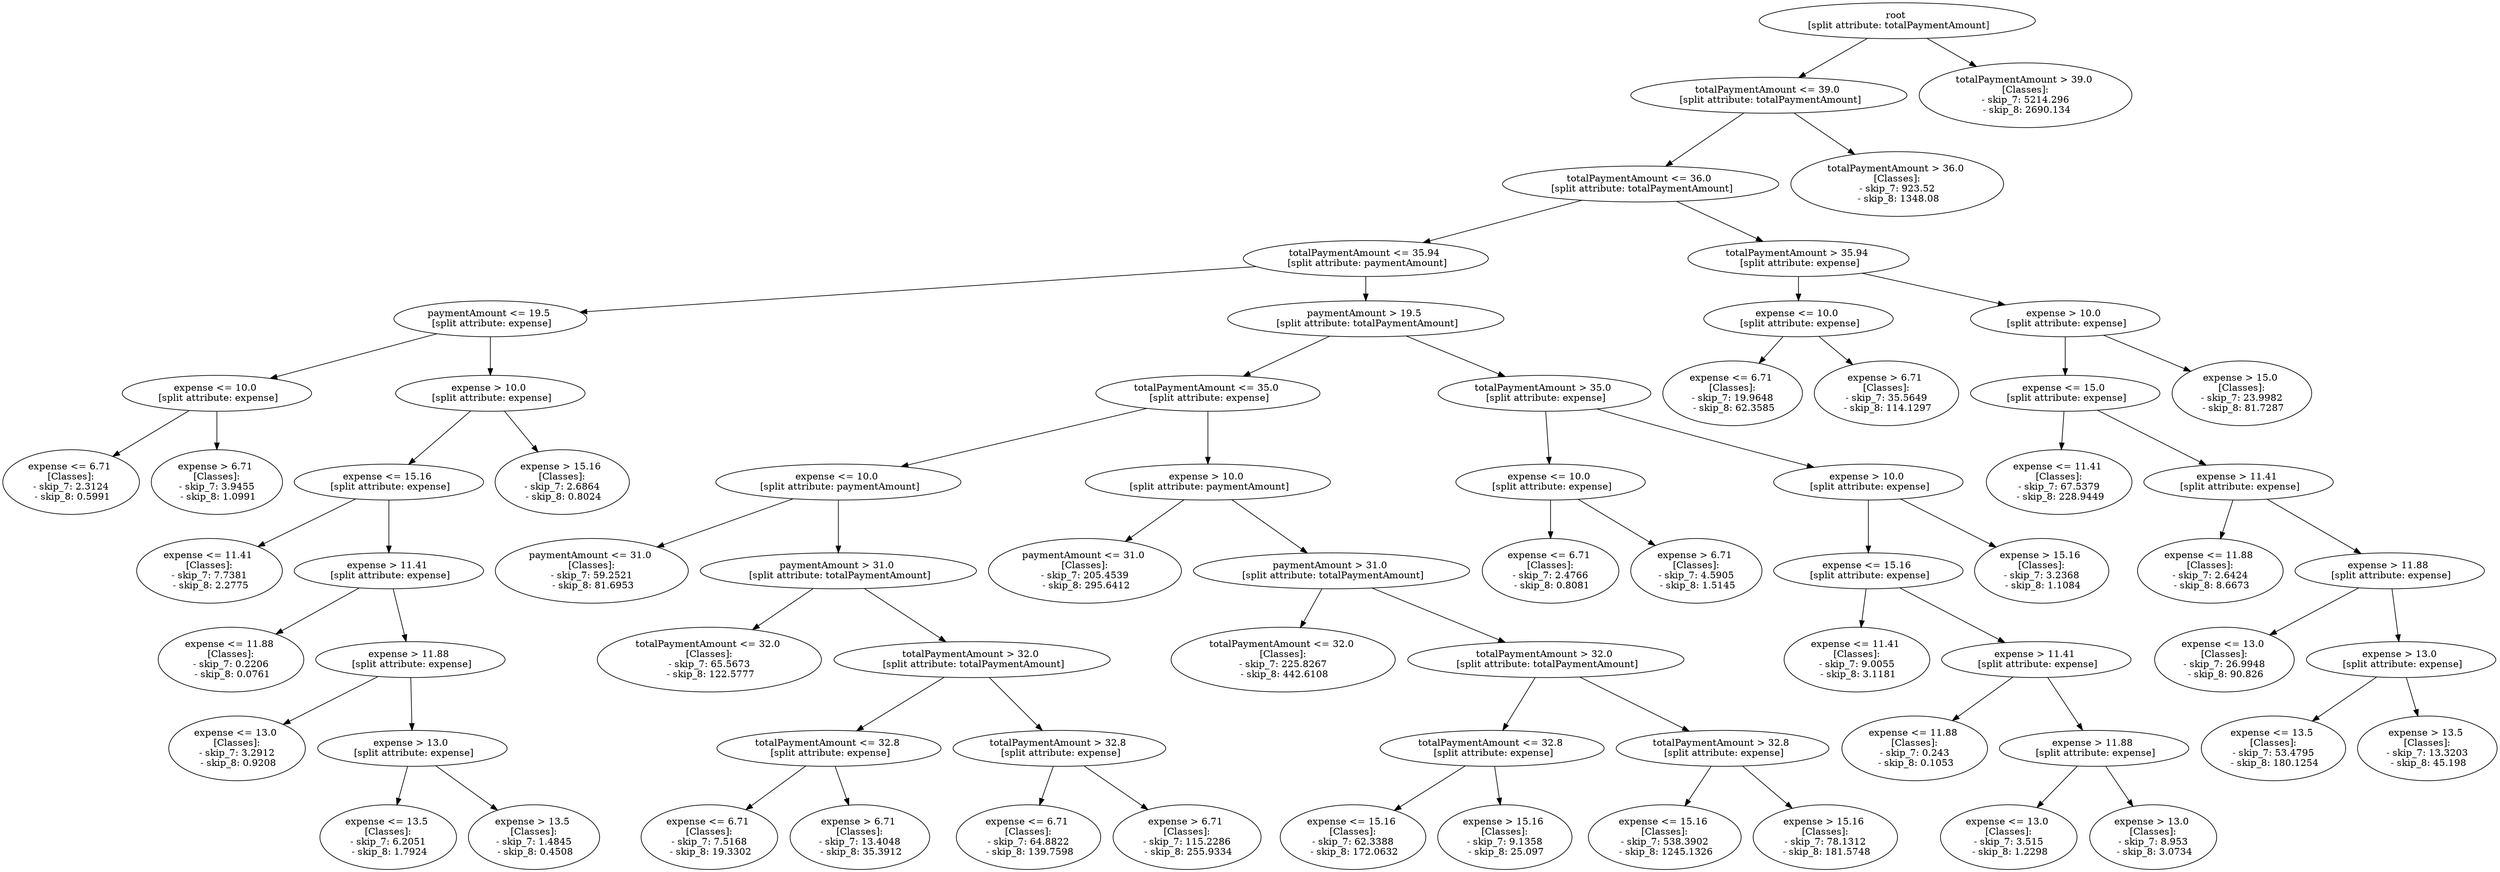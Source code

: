 // Road_Traffic_Fine_Management_Process-p_12-6
digraph "Road_Traffic_Fine_Management_Process-p_12-6" {
	"ac15ab49-3fa6-458f-b96a-e08a44a11fa3" [label="root 
 [split attribute: totalPaymentAmount]"]
	"f0c24b1f-bb84-4339-9f5e-4cdfe3083dcb" [label="totalPaymentAmount <= 39.0 
 [split attribute: totalPaymentAmount]"]
	"ac15ab49-3fa6-458f-b96a-e08a44a11fa3" -> "f0c24b1f-bb84-4339-9f5e-4cdfe3083dcb"
	"b0ef07fa-21d1-4630-af96-4d88993b113d" [label="totalPaymentAmount <= 36.0 
 [split attribute: totalPaymentAmount]"]
	"f0c24b1f-bb84-4339-9f5e-4cdfe3083dcb" -> "b0ef07fa-21d1-4630-af96-4d88993b113d"
	"34f62208-b680-494b-a716-c34b7c35dfa7" [label="totalPaymentAmount <= 35.94 
 [split attribute: paymentAmount]"]
	"b0ef07fa-21d1-4630-af96-4d88993b113d" -> "34f62208-b680-494b-a716-c34b7c35dfa7"
	"c8a0b382-6a38-431b-8bc3-41d445392e19" [label="paymentAmount <= 19.5 
 [split attribute: expense]"]
	"34f62208-b680-494b-a716-c34b7c35dfa7" -> "c8a0b382-6a38-431b-8bc3-41d445392e19"
	"71b47340-5b92-4276-b12c-73a6a514521e" [label="expense <= 10.0 
 [split attribute: expense]"]
	"c8a0b382-6a38-431b-8bc3-41d445392e19" -> "71b47340-5b92-4276-b12c-73a6a514521e"
	"6ef67b81-adc8-4425-8845-7e97c3967730" [label="expense <= 6.71 
 [Classes]: 
 - skip_7: 2.3124 
 - skip_8: 0.5991"]
	"71b47340-5b92-4276-b12c-73a6a514521e" -> "6ef67b81-adc8-4425-8845-7e97c3967730"
	"8a59256a-50ba-4890-8a4f-17511f0937e0" [label="expense > 6.71 
 [Classes]: 
 - skip_7: 3.9455 
 - skip_8: 1.0991"]
	"71b47340-5b92-4276-b12c-73a6a514521e" -> "8a59256a-50ba-4890-8a4f-17511f0937e0"
	"0d6f6bca-38a1-4d54-ab20-f628e3c09378" [label="expense > 10.0 
 [split attribute: expense]"]
	"c8a0b382-6a38-431b-8bc3-41d445392e19" -> "0d6f6bca-38a1-4d54-ab20-f628e3c09378"
	"44e47257-3b3e-42ca-b813-ef337dca4c28" [label="expense <= 15.16 
 [split attribute: expense]"]
	"0d6f6bca-38a1-4d54-ab20-f628e3c09378" -> "44e47257-3b3e-42ca-b813-ef337dca4c28"
	"60ec247e-34bf-4ab5-a62f-18fe55c9c7e2" [label="expense <= 11.41 
 [Classes]: 
 - skip_7: 7.7381 
 - skip_8: 2.2775"]
	"44e47257-3b3e-42ca-b813-ef337dca4c28" -> "60ec247e-34bf-4ab5-a62f-18fe55c9c7e2"
	"0ebf5d9d-cf63-423d-b6f7-4938be119260" [label="expense > 11.41 
 [split attribute: expense]"]
	"44e47257-3b3e-42ca-b813-ef337dca4c28" -> "0ebf5d9d-cf63-423d-b6f7-4938be119260"
	"70d9ae5a-a67f-420a-adb8-19b1fa50a5ea" [label="expense <= 11.88 
 [Classes]: 
 - skip_7: 0.2206 
 - skip_8: 0.0761"]
	"0ebf5d9d-cf63-423d-b6f7-4938be119260" -> "70d9ae5a-a67f-420a-adb8-19b1fa50a5ea"
	"0f1dbadb-7c13-4d9d-b4b6-085f7ee91dd5" [label="expense > 11.88 
 [split attribute: expense]"]
	"0ebf5d9d-cf63-423d-b6f7-4938be119260" -> "0f1dbadb-7c13-4d9d-b4b6-085f7ee91dd5"
	"58404ec4-3b93-4c84-81e1-d4fe644b9883" [label="expense <= 13.0 
 [Classes]: 
 - skip_7: 3.2912 
 - skip_8: 0.9208"]
	"0f1dbadb-7c13-4d9d-b4b6-085f7ee91dd5" -> "58404ec4-3b93-4c84-81e1-d4fe644b9883"
	"6d5979e3-3ec4-4489-9d11-be0e49329a86" [label="expense > 13.0 
 [split attribute: expense]"]
	"0f1dbadb-7c13-4d9d-b4b6-085f7ee91dd5" -> "6d5979e3-3ec4-4489-9d11-be0e49329a86"
	"623f431c-c8e0-4ac0-9524-4f534c38009b" [label="expense <= 13.5 
 [Classes]: 
 - skip_7: 6.2051 
 - skip_8: 1.7924"]
	"6d5979e3-3ec4-4489-9d11-be0e49329a86" -> "623f431c-c8e0-4ac0-9524-4f534c38009b"
	"9846d13b-39e0-447e-b660-f12fac8e1982" [label="expense > 13.5 
 [Classes]: 
 - skip_7: 1.4845 
 - skip_8: 0.4508"]
	"6d5979e3-3ec4-4489-9d11-be0e49329a86" -> "9846d13b-39e0-447e-b660-f12fac8e1982"
	"d73876dd-f9b6-402c-857a-b6d307ea5340" [label="expense > 15.16 
 [Classes]: 
 - skip_7: 2.6864 
 - skip_8: 0.8024"]
	"0d6f6bca-38a1-4d54-ab20-f628e3c09378" -> "d73876dd-f9b6-402c-857a-b6d307ea5340"
	"b1b37c6d-efe7-41ea-b0ad-fe0e617e9a74" [label="paymentAmount > 19.5 
 [split attribute: totalPaymentAmount]"]
	"34f62208-b680-494b-a716-c34b7c35dfa7" -> "b1b37c6d-efe7-41ea-b0ad-fe0e617e9a74"
	"5eeaa213-f2b2-470b-af1a-52430aa03822" [label="totalPaymentAmount <= 35.0 
 [split attribute: expense]"]
	"b1b37c6d-efe7-41ea-b0ad-fe0e617e9a74" -> "5eeaa213-f2b2-470b-af1a-52430aa03822"
	"d244d205-731e-441d-81b0-e22fe4873fd8" [label="expense <= 10.0 
 [split attribute: paymentAmount]"]
	"5eeaa213-f2b2-470b-af1a-52430aa03822" -> "d244d205-731e-441d-81b0-e22fe4873fd8"
	"458fffd9-f9c4-40f5-889a-d83d60a7575f" [label="paymentAmount <= 31.0 
 [Classes]: 
 - skip_7: 59.2521 
 - skip_8: 81.6953"]
	"d244d205-731e-441d-81b0-e22fe4873fd8" -> "458fffd9-f9c4-40f5-889a-d83d60a7575f"
	"f790adc8-68ec-4246-bd4e-625dcabc5d4c" [label="paymentAmount > 31.0 
 [split attribute: totalPaymentAmount]"]
	"d244d205-731e-441d-81b0-e22fe4873fd8" -> "f790adc8-68ec-4246-bd4e-625dcabc5d4c"
	"be73b80d-fc2a-4ade-844c-b480c1689cc5" [label="totalPaymentAmount <= 32.0 
 [Classes]: 
 - skip_7: 65.5673 
 - skip_8: 122.5777"]
	"f790adc8-68ec-4246-bd4e-625dcabc5d4c" -> "be73b80d-fc2a-4ade-844c-b480c1689cc5"
	"ad4d22f1-f0d5-4a50-9045-d5b3577eefe5" [label="totalPaymentAmount > 32.0 
 [split attribute: totalPaymentAmount]"]
	"f790adc8-68ec-4246-bd4e-625dcabc5d4c" -> "ad4d22f1-f0d5-4a50-9045-d5b3577eefe5"
	"a4aa4b3a-30f2-42d4-92ea-7bcb13c4bab3" [label="totalPaymentAmount <= 32.8 
 [split attribute: expense]"]
	"ad4d22f1-f0d5-4a50-9045-d5b3577eefe5" -> "a4aa4b3a-30f2-42d4-92ea-7bcb13c4bab3"
	"cd502425-ba63-41dc-a043-d659419d0253" [label="expense <= 6.71 
 [Classes]: 
 - skip_7: 7.5168 
 - skip_8: 19.3302"]
	"a4aa4b3a-30f2-42d4-92ea-7bcb13c4bab3" -> "cd502425-ba63-41dc-a043-d659419d0253"
	"d096646c-6178-4492-b5db-59183813608a" [label="expense > 6.71 
 [Classes]: 
 - skip_7: 13.4048 
 - skip_8: 35.3912"]
	"a4aa4b3a-30f2-42d4-92ea-7bcb13c4bab3" -> "d096646c-6178-4492-b5db-59183813608a"
	"f62123fb-371d-4489-a688-e327266179ac" [label="totalPaymentAmount > 32.8 
 [split attribute: expense]"]
	"ad4d22f1-f0d5-4a50-9045-d5b3577eefe5" -> "f62123fb-371d-4489-a688-e327266179ac"
	"ac56072b-8ba7-4094-8b52-c7b82c4dd6dc" [label="expense <= 6.71 
 [Classes]: 
 - skip_7: 64.8822 
 - skip_8: 139.7598"]
	"f62123fb-371d-4489-a688-e327266179ac" -> "ac56072b-8ba7-4094-8b52-c7b82c4dd6dc"
	"0324b5aa-8532-4b52-b8a3-dd762a88ae57" [label="expense > 6.71 
 [Classes]: 
 - skip_7: 115.2286 
 - skip_8: 255.9334"]
	"f62123fb-371d-4489-a688-e327266179ac" -> "0324b5aa-8532-4b52-b8a3-dd762a88ae57"
	"cfc6a7c3-184f-4b0d-844d-7d6779c91929" [label="expense > 10.0 
 [split attribute: paymentAmount]"]
	"5eeaa213-f2b2-470b-af1a-52430aa03822" -> "cfc6a7c3-184f-4b0d-844d-7d6779c91929"
	"e8c8132b-ff0a-4b7b-b05c-517cfb941a14" [label="paymentAmount <= 31.0 
 [Classes]: 
 - skip_7: 205.4539 
 - skip_8: 295.6412"]
	"cfc6a7c3-184f-4b0d-844d-7d6779c91929" -> "e8c8132b-ff0a-4b7b-b05c-517cfb941a14"
	"db81b16d-2e74-4226-b2f2-3106e2733118" [label="paymentAmount > 31.0 
 [split attribute: totalPaymentAmount]"]
	"cfc6a7c3-184f-4b0d-844d-7d6779c91929" -> "db81b16d-2e74-4226-b2f2-3106e2733118"
	"a10c7d53-8dde-46e2-b0f2-e33434997e6f" [label="totalPaymentAmount <= 32.0 
 [Classes]: 
 - skip_7: 225.8267 
 - skip_8: 442.6108"]
	"db81b16d-2e74-4226-b2f2-3106e2733118" -> "a10c7d53-8dde-46e2-b0f2-e33434997e6f"
	"55adce4f-0e72-48c7-bdd1-7b25f707e766" [label="totalPaymentAmount > 32.0 
 [split attribute: totalPaymentAmount]"]
	"db81b16d-2e74-4226-b2f2-3106e2733118" -> "55adce4f-0e72-48c7-bdd1-7b25f707e766"
	"6fe2f472-2cab-481c-97e8-60adb8bb2237" [label="totalPaymentAmount <= 32.8 
 [split attribute: expense]"]
	"55adce4f-0e72-48c7-bdd1-7b25f707e766" -> "6fe2f472-2cab-481c-97e8-60adb8bb2237"
	"66da5dd5-6ddd-4009-999e-8bb40e969cd8" [label="expense <= 15.16 
 [Classes]: 
 - skip_7: 62.3388 
 - skip_8: 172.0632"]
	"6fe2f472-2cab-481c-97e8-60adb8bb2237" -> "66da5dd5-6ddd-4009-999e-8bb40e969cd8"
	"25711a3b-ac5d-44ac-9eca-9a22d2cc26f7" [label="expense > 15.16 
 [Classes]: 
 - skip_7: 9.1358 
 - skip_8: 25.097"]
	"6fe2f472-2cab-481c-97e8-60adb8bb2237" -> "25711a3b-ac5d-44ac-9eca-9a22d2cc26f7"
	"ab4a4281-c400-47bc-8acd-9951fa36bdbf" [label="totalPaymentAmount > 32.8 
 [split attribute: expense]"]
	"55adce4f-0e72-48c7-bdd1-7b25f707e766" -> "ab4a4281-c400-47bc-8acd-9951fa36bdbf"
	"95e72d00-4e47-47a2-8896-936827b2358d" [label="expense <= 15.16 
 [Classes]: 
 - skip_7: 538.3902 
 - skip_8: 1245.1326"]
	"ab4a4281-c400-47bc-8acd-9951fa36bdbf" -> "95e72d00-4e47-47a2-8896-936827b2358d"
	"fb28cdf6-2dda-47a7-873b-c645239bd2d1" [label="expense > 15.16 
 [Classes]: 
 - skip_7: 78.1312 
 - skip_8: 181.5748"]
	"ab4a4281-c400-47bc-8acd-9951fa36bdbf" -> "fb28cdf6-2dda-47a7-873b-c645239bd2d1"
	"e6761a6f-fbd3-4478-86ac-2a4b351af43a" [label="totalPaymentAmount > 35.0 
 [split attribute: expense]"]
	"b1b37c6d-efe7-41ea-b0ad-fe0e617e9a74" -> "e6761a6f-fbd3-4478-86ac-2a4b351af43a"
	"bd02d29e-435f-4b7c-a7fd-84c77b0fd63d" [label="expense <= 10.0 
 [split attribute: expense]"]
	"e6761a6f-fbd3-4478-86ac-2a4b351af43a" -> "bd02d29e-435f-4b7c-a7fd-84c77b0fd63d"
	"4215543c-1a26-4c5c-a1a1-d9e2e76ffd96" [label="expense <= 6.71 
 [Classes]: 
 - skip_7: 2.4766 
 - skip_8: 0.8081"]
	"bd02d29e-435f-4b7c-a7fd-84c77b0fd63d" -> "4215543c-1a26-4c5c-a1a1-d9e2e76ffd96"
	"d4c286fd-eaa6-4f19-9acb-6d8db471c904" [label="expense > 6.71 
 [Classes]: 
 - skip_7: 4.5905 
 - skip_8: 1.5145"]
	"bd02d29e-435f-4b7c-a7fd-84c77b0fd63d" -> "d4c286fd-eaa6-4f19-9acb-6d8db471c904"
	"cf2f4b64-1311-4c98-8d77-9db6cd4267be" [label="expense > 10.0 
 [split attribute: expense]"]
	"e6761a6f-fbd3-4478-86ac-2a4b351af43a" -> "cf2f4b64-1311-4c98-8d77-9db6cd4267be"
	"ab717972-c4bc-4fd0-8fba-a63e21beb93b" [label="expense <= 15.16 
 [split attribute: expense]"]
	"cf2f4b64-1311-4c98-8d77-9db6cd4267be" -> "ab717972-c4bc-4fd0-8fba-a63e21beb93b"
	"0e9cc66c-e01c-4199-81c7-a46d55168487" [label="expense <= 11.41 
 [Classes]: 
 - skip_7: 9.0055 
 - skip_8: 3.1181"]
	"ab717972-c4bc-4fd0-8fba-a63e21beb93b" -> "0e9cc66c-e01c-4199-81c7-a46d55168487"
	"35800f91-812c-423f-8848-72357f447342" [label="expense > 11.41 
 [split attribute: expense]"]
	"ab717972-c4bc-4fd0-8fba-a63e21beb93b" -> "35800f91-812c-423f-8848-72357f447342"
	"328415fe-ede4-46d4-96f2-ed68bf05d514" [label="expense <= 11.88 
 [Classes]: 
 - skip_7: 0.243 
 - skip_8: 0.1053"]
	"35800f91-812c-423f-8848-72357f447342" -> "328415fe-ede4-46d4-96f2-ed68bf05d514"
	"3afc577c-a62a-4d55-a9de-3457b8512689" [label="expense > 11.88 
 [split attribute: expense]"]
	"35800f91-812c-423f-8848-72357f447342" -> "3afc577c-a62a-4d55-a9de-3457b8512689"
	"f9040d05-3734-4b83-900e-68015a67b9c1" [label="expense <= 13.0 
 [Classes]: 
 - skip_7: 3.515 
 - skip_8: 1.2298"]
	"3afc577c-a62a-4d55-a9de-3457b8512689" -> "f9040d05-3734-4b83-900e-68015a67b9c1"
	"d3d74b65-e312-49ee-900b-5bb53dc71821" [label="expense > 13.0 
 [Classes]: 
 - skip_7: 8.953 
 - skip_8: 3.0734"]
	"3afc577c-a62a-4d55-a9de-3457b8512689" -> "d3d74b65-e312-49ee-900b-5bb53dc71821"
	"a41994c6-b711-4add-aba9-714d3b9842be" [label="expense > 15.16 
 [Classes]: 
 - skip_7: 3.2368 
 - skip_8: 1.1084"]
	"cf2f4b64-1311-4c98-8d77-9db6cd4267be" -> "a41994c6-b711-4add-aba9-714d3b9842be"
	"77489e85-b8ae-494d-8200-6a618d98c618" [label="totalPaymentAmount > 35.94 
 [split attribute: expense]"]
	"b0ef07fa-21d1-4630-af96-4d88993b113d" -> "77489e85-b8ae-494d-8200-6a618d98c618"
	"db13a19f-10ae-4ad1-a425-566605a942b5" [label="expense <= 10.0 
 [split attribute: expense]"]
	"77489e85-b8ae-494d-8200-6a618d98c618" -> "db13a19f-10ae-4ad1-a425-566605a942b5"
	"3bbfad5a-33c5-46d3-a150-f637d283905c" [label="expense <= 6.71 
 [Classes]: 
 - skip_7: 19.9648 
 - skip_8: 62.3585"]
	"db13a19f-10ae-4ad1-a425-566605a942b5" -> "3bbfad5a-33c5-46d3-a150-f637d283905c"
	"bed90a66-cd79-4055-b3c1-a06cf60c86d4" [label="expense > 6.71 
 [Classes]: 
 - skip_7: 35.5649 
 - skip_8: 114.1297"]
	"db13a19f-10ae-4ad1-a425-566605a942b5" -> "bed90a66-cd79-4055-b3c1-a06cf60c86d4"
	"1b308f4d-bdf9-4588-a1c5-c00b31c022fd" [label="expense > 10.0 
 [split attribute: expense]"]
	"77489e85-b8ae-494d-8200-6a618d98c618" -> "1b308f4d-bdf9-4588-a1c5-c00b31c022fd"
	"84c037c6-5462-44de-a6bf-a9455d504fe6" [label="expense <= 15.0 
 [split attribute: expense]"]
	"1b308f4d-bdf9-4588-a1c5-c00b31c022fd" -> "84c037c6-5462-44de-a6bf-a9455d504fe6"
	"c4b859c2-30b2-493a-ad4b-5651fc9b8422" [label="expense <= 11.41 
 [Classes]: 
 - skip_7: 67.5379 
 - skip_8: 228.9449"]
	"84c037c6-5462-44de-a6bf-a9455d504fe6" -> "c4b859c2-30b2-493a-ad4b-5651fc9b8422"
	"99b05c34-e857-4787-846e-3b7f3532b681" [label="expense > 11.41 
 [split attribute: expense]"]
	"84c037c6-5462-44de-a6bf-a9455d504fe6" -> "99b05c34-e857-4787-846e-3b7f3532b681"
	"042fa4f0-c745-462d-b312-df8cb406c374" [label="expense <= 11.88 
 [Classes]: 
 - skip_7: 2.6424 
 - skip_8: 8.6673"]
	"99b05c34-e857-4787-846e-3b7f3532b681" -> "042fa4f0-c745-462d-b312-df8cb406c374"
	"a0e6b2fe-d5ff-4244-afb2-7deb028b5516" [label="expense > 11.88 
 [split attribute: expense]"]
	"99b05c34-e857-4787-846e-3b7f3532b681" -> "a0e6b2fe-d5ff-4244-afb2-7deb028b5516"
	"f2209d80-822b-46b4-a5be-fd8fde99d1fe" [label="expense <= 13.0 
 [Classes]: 
 - skip_7: 26.9948 
 - skip_8: 90.826"]
	"a0e6b2fe-d5ff-4244-afb2-7deb028b5516" -> "f2209d80-822b-46b4-a5be-fd8fde99d1fe"
	"357eed7f-ef7b-407a-8920-1e23b7942471" [label="expense > 13.0 
 [split attribute: expense]"]
	"a0e6b2fe-d5ff-4244-afb2-7deb028b5516" -> "357eed7f-ef7b-407a-8920-1e23b7942471"
	"6d46c9d3-3427-4b52-be19-8c1211ff3e75" [label="expense <= 13.5 
 [Classes]: 
 - skip_7: 53.4795 
 - skip_8: 180.1254"]
	"357eed7f-ef7b-407a-8920-1e23b7942471" -> "6d46c9d3-3427-4b52-be19-8c1211ff3e75"
	"d1ba2277-9760-4e24-af6a-70c4207611f1" [label="expense > 13.5 
 [Classes]: 
 - skip_7: 13.3203 
 - skip_8: 45.198"]
	"357eed7f-ef7b-407a-8920-1e23b7942471" -> "d1ba2277-9760-4e24-af6a-70c4207611f1"
	"f3803fb2-cda9-4226-9624-ee1569c79bc6" [label="expense > 15.0 
 [Classes]: 
 - skip_7: 23.9982 
 - skip_8: 81.7287"]
	"1b308f4d-bdf9-4588-a1c5-c00b31c022fd" -> "f3803fb2-cda9-4226-9624-ee1569c79bc6"
	"3b230c04-007f-4f06-92ef-d847941d4b80" [label="totalPaymentAmount > 36.0 
 [Classes]: 
 - skip_7: 923.52 
 - skip_8: 1348.08"]
	"f0c24b1f-bb84-4339-9f5e-4cdfe3083dcb" -> "3b230c04-007f-4f06-92ef-d847941d4b80"
	"2682ab7c-e16b-4abb-a908-4856c2f6d828" [label="totalPaymentAmount > 39.0 
 [Classes]: 
 - skip_7: 5214.296 
 - skip_8: 2690.134"]
	"ac15ab49-3fa6-458f-b96a-e08a44a11fa3" -> "2682ab7c-e16b-4abb-a908-4856c2f6d828"
}

